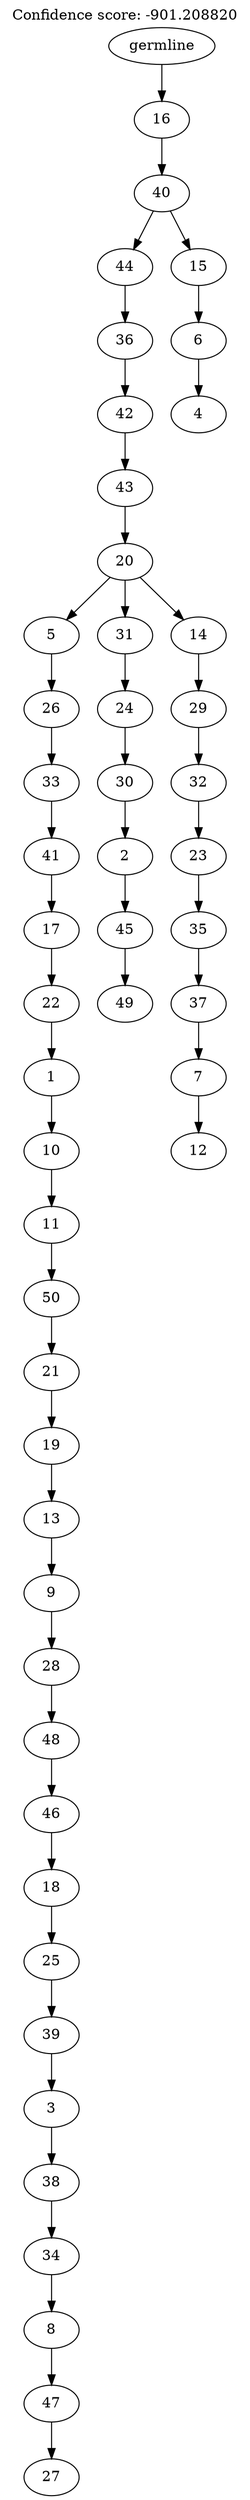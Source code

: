 digraph g {
	"49" -> "50";
	"50" [label="27"];
	"48" -> "49";
	"49" [label="47"];
	"47" -> "48";
	"48" [label="8"];
	"46" -> "47";
	"47" [label="34"];
	"45" -> "46";
	"46" [label="38"];
	"44" -> "45";
	"45" [label="3"];
	"43" -> "44";
	"44" [label="39"];
	"42" -> "43";
	"43" [label="25"];
	"41" -> "42";
	"42" [label="18"];
	"40" -> "41";
	"41" [label="46"];
	"39" -> "40";
	"40" [label="48"];
	"38" -> "39";
	"39" [label="28"];
	"37" -> "38";
	"38" [label="9"];
	"36" -> "37";
	"37" [label="13"];
	"35" -> "36";
	"36" [label="19"];
	"34" -> "35";
	"35" [label="21"];
	"33" -> "34";
	"34" [label="50"];
	"32" -> "33";
	"33" [label="11"];
	"31" -> "32";
	"32" [label="10"];
	"30" -> "31";
	"31" [label="1"];
	"29" -> "30";
	"30" [label="22"];
	"28" -> "29";
	"29" [label="17"];
	"27" -> "28";
	"28" [label="41"];
	"26" -> "27";
	"27" [label="33"];
	"25" -> "26";
	"26" [label="26"];
	"23" -> "24";
	"24" [label="49"];
	"22" -> "23";
	"23" [label="45"];
	"21" -> "22";
	"22" [label="2"];
	"20" -> "21";
	"21" [label="30"];
	"19" -> "20";
	"20" [label="24"];
	"17" -> "18";
	"18" [label="12"];
	"16" -> "17";
	"17" [label="7"];
	"15" -> "16";
	"16" [label="37"];
	"14" -> "15";
	"15" [label="35"];
	"13" -> "14";
	"14" [label="23"];
	"12" -> "13";
	"13" [label="32"];
	"11" -> "12";
	"12" [label="29"];
	"10" -> "11";
	"11" [label="14"];
	"10" -> "19";
	"19" [label="31"];
	"10" -> "25";
	"25" [label="5"];
	"9" -> "10";
	"10" [label="20"];
	"8" -> "9";
	"9" [label="43"];
	"7" -> "8";
	"8" [label="42"];
	"6" -> "7";
	"7" [label="36"];
	"4" -> "5";
	"5" [label="4"];
	"3" -> "4";
	"4" [label="6"];
	"2" -> "3";
	"3" [label="15"];
	"2" -> "6";
	"6" [label="44"];
	"1" -> "2";
	"2" [label="40"];
	"0" -> "1";
	"1" [label="16"];
	"0" [label="germline"];
	labelloc="t";
	label="Confidence score: -901.208820";
}
